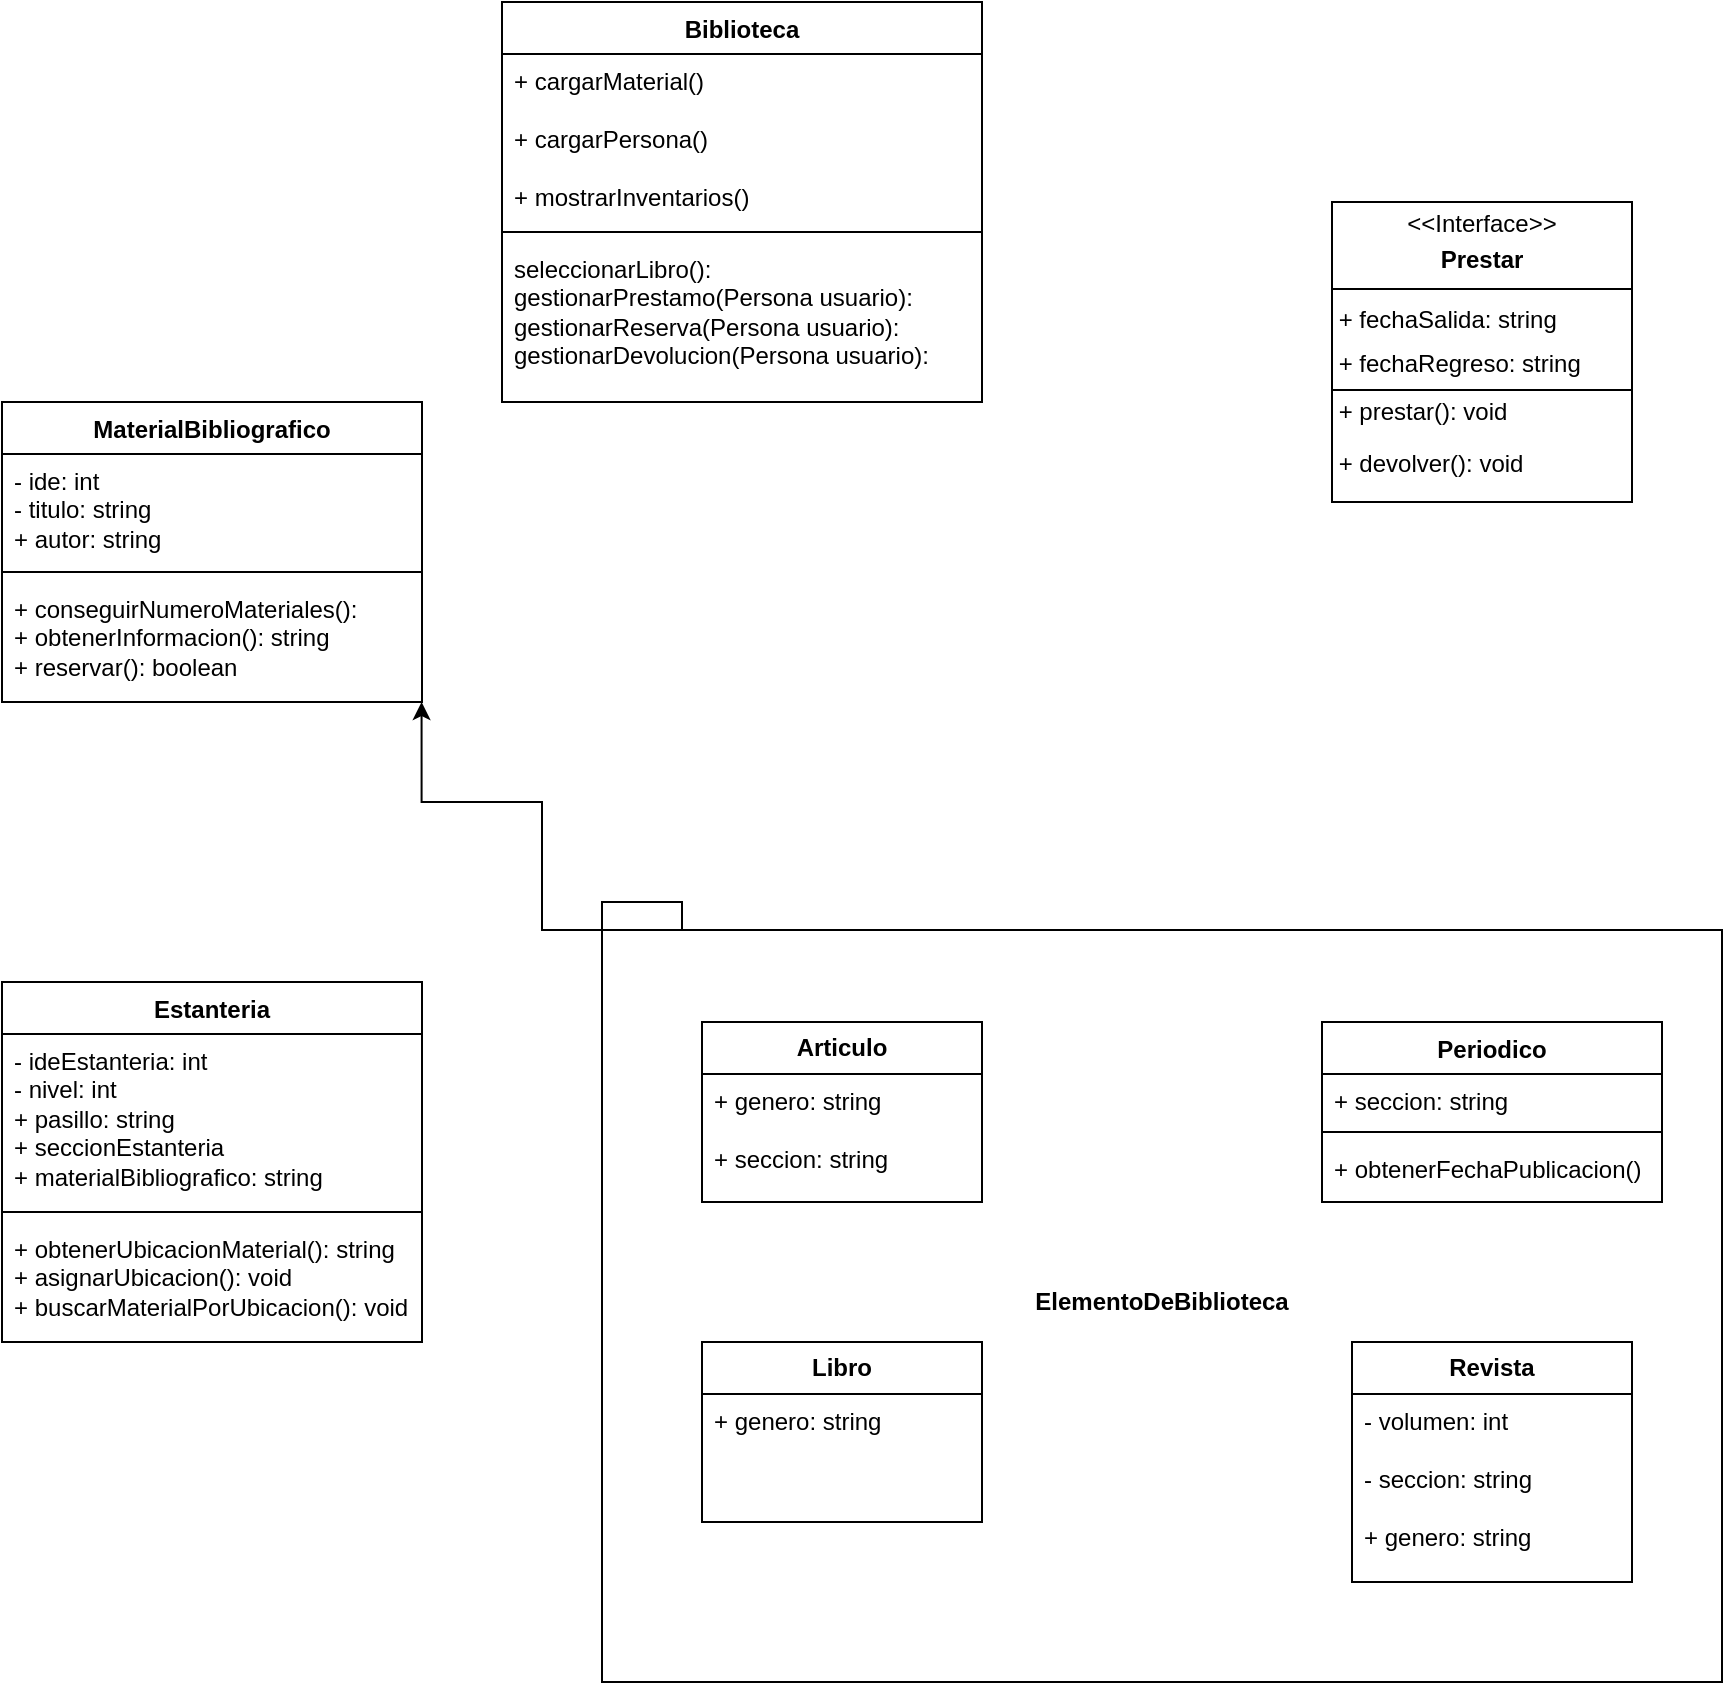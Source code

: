<mxfile version="24.3.1" type="github">
  <diagram name="Página-1" id="5UhaUp2Hi72bsZf6Lmdj">
    <mxGraphModel dx="346" dy="351" grid="1" gridSize="10" guides="1" tooltips="1" connect="1" arrows="1" fold="1" page="1" pageScale="1" pageWidth="827" pageHeight="1169" math="0" shadow="0">
      <root>
        <mxCell id="0" />
        <mxCell id="1" parent="0" />
        <mxCell id="k2bazmmMYpicAM8PdwA0-5" value="MaterialBibliografico" style="swimlane;fontStyle=1;align=center;verticalAlign=top;childLayout=stackLayout;horizontal=1;startSize=26;horizontalStack=0;resizeParent=1;resizeParentMax=0;resizeLast=0;collapsible=1;marginBottom=0;whiteSpace=wrap;html=1;" vertex="1" parent="1">
          <mxGeometry x="50" y="220" width="210" height="150" as="geometry" />
        </mxCell>
        <mxCell id="k2bazmmMYpicAM8PdwA0-6" value="- ide: int&lt;div&gt;- titulo: string&lt;/div&gt;&lt;div&gt;+ autor: string&lt;/div&gt;" style="text;strokeColor=none;fillColor=none;align=left;verticalAlign=top;spacingLeft=4;spacingRight=4;overflow=hidden;rotatable=0;points=[[0,0.5],[1,0.5]];portConstraint=eastwest;whiteSpace=wrap;html=1;" vertex="1" parent="k2bazmmMYpicAM8PdwA0-5">
          <mxGeometry y="26" width="210" height="54" as="geometry" />
        </mxCell>
        <mxCell id="k2bazmmMYpicAM8PdwA0-7" value="" style="line;strokeWidth=1;fillColor=none;align=left;verticalAlign=middle;spacingTop=-1;spacingLeft=3;spacingRight=3;rotatable=0;labelPosition=right;points=[];portConstraint=eastwest;strokeColor=inherit;" vertex="1" parent="k2bazmmMYpicAM8PdwA0-5">
          <mxGeometry y="80" width="210" height="10" as="geometry" />
        </mxCell>
        <mxCell id="k2bazmmMYpicAM8PdwA0-8" value="+ conseguirNumeroMateriales():&lt;div&gt;+ obtenerInformacion(): string&lt;/div&gt;&lt;div&gt;+ reservar(): boolean&lt;/div&gt;" style="text;strokeColor=none;fillColor=none;align=left;verticalAlign=top;spacingLeft=4;spacingRight=4;overflow=hidden;rotatable=0;points=[[0,0.5],[1,0.5]];portConstraint=eastwest;whiteSpace=wrap;html=1;" vertex="1" parent="k2bazmmMYpicAM8PdwA0-5">
          <mxGeometry y="90" width="210" height="60" as="geometry" />
        </mxCell>
        <mxCell id="k2bazmmMYpicAM8PdwA0-9" value="Estanteria" style="swimlane;fontStyle=1;align=center;verticalAlign=top;childLayout=stackLayout;horizontal=1;startSize=26;horizontalStack=0;resizeParent=1;resizeParentMax=0;resizeLast=0;collapsible=1;marginBottom=0;whiteSpace=wrap;html=1;" vertex="1" parent="1">
          <mxGeometry x="50" y="510" width="210" height="180" as="geometry">
            <mxRectangle x="50" y="510" width="90" height="30" as="alternateBounds" />
          </mxGeometry>
        </mxCell>
        <mxCell id="k2bazmmMYpicAM8PdwA0-10" value="- ideEstanteria: int&lt;div&gt;- nivel: int&lt;/div&gt;&lt;div&gt;+ pasillo: string&lt;/div&gt;&lt;div&gt;+ seccionEstanteria&lt;/div&gt;&lt;div&gt;+ materialBibliografico: string&lt;br&gt;&lt;/div&gt;" style="text;strokeColor=none;fillColor=none;align=left;verticalAlign=top;spacingLeft=4;spacingRight=4;overflow=hidden;rotatable=0;points=[[0,0.5],[1,0.5]];portConstraint=eastwest;whiteSpace=wrap;html=1;" vertex="1" parent="k2bazmmMYpicAM8PdwA0-9">
          <mxGeometry y="26" width="210" height="84" as="geometry" />
        </mxCell>
        <mxCell id="k2bazmmMYpicAM8PdwA0-11" value="" style="line;strokeWidth=1;fillColor=none;align=left;verticalAlign=middle;spacingTop=-1;spacingLeft=3;spacingRight=3;rotatable=0;labelPosition=right;points=[];portConstraint=eastwest;strokeColor=inherit;" vertex="1" parent="k2bazmmMYpicAM8PdwA0-9">
          <mxGeometry y="110" width="210" height="10" as="geometry" />
        </mxCell>
        <mxCell id="k2bazmmMYpicAM8PdwA0-12" value="+ obtenerUbicacionMaterial(): string&lt;div&gt;+ asignarUbicacion(): void&lt;/div&gt;&lt;div&gt;+ buscarMaterialPorUbicacion(): void&lt;/div&gt;" style="text;strokeColor=none;fillColor=none;align=left;verticalAlign=top;spacingLeft=4;spacingRight=4;overflow=hidden;rotatable=0;points=[[0,0.5],[1,0.5]];portConstraint=eastwest;whiteSpace=wrap;html=1;" vertex="1" parent="k2bazmmMYpicAM8PdwA0-9">
          <mxGeometry y="120" width="210" height="60" as="geometry" />
        </mxCell>
        <mxCell id="k2bazmmMYpicAM8PdwA0-14" value="&lt;div style=&quot;text-align: left;&quot;&gt;&lt;span style=&quot;background-color: initial;&quot;&gt;ElementoDeBiblioteca&lt;/span&gt;&lt;br&gt;&lt;/div&gt;" style="shape=folder;fontStyle=1;spacingTop=10;tabWidth=40;tabHeight=14;tabPosition=left;html=1;whiteSpace=wrap;" vertex="1" parent="1">
          <mxGeometry x="350" y="470" width="560" height="390" as="geometry" />
        </mxCell>
        <mxCell id="k2bazmmMYpicAM8PdwA0-15" value="Periodico" style="swimlane;fontStyle=1;align=center;verticalAlign=top;childLayout=stackLayout;horizontal=1;startSize=26;horizontalStack=0;resizeParent=1;resizeParentMax=0;resizeLast=0;collapsible=1;marginBottom=0;whiteSpace=wrap;html=1;" vertex="1" parent="1">
          <mxGeometry x="710" y="530" width="170" height="90" as="geometry">
            <mxRectangle x="50" y="510" width="90" height="30" as="alternateBounds" />
          </mxGeometry>
        </mxCell>
        <mxCell id="k2bazmmMYpicAM8PdwA0-16" value="&lt;div&gt;+ seccion: string&lt;/div&gt;" style="text;strokeColor=none;fillColor=none;align=left;verticalAlign=top;spacingLeft=4;spacingRight=4;overflow=hidden;rotatable=0;points=[[0,0.5],[1,0.5]];portConstraint=eastwest;whiteSpace=wrap;html=1;" vertex="1" parent="k2bazmmMYpicAM8PdwA0-15">
          <mxGeometry y="26" width="170" height="24" as="geometry" />
        </mxCell>
        <mxCell id="k2bazmmMYpicAM8PdwA0-17" value="" style="line;strokeWidth=1;fillColor=none;align=left;verticalAlign=middle;spacingTop=-1;spacingLeft=3;spacingRight=3;rotatable=0;labelPosition=right;points=[];portConstraint=eastwest;strokeColor=inherit;" vertex="1" parent="k2bazmmMYpicAM8PdwA0-15">
          <mxGeometry y="50" width="170" height="10" as="geometry" />
        </mxCell>
        <mxCell id="k2bazmmMYpicAM8PdwA0-18" value="+ obtenerFechaPublicacion()" style="text;strokeColor=none;fillColor=none;align=left;verticalAlign=top;spacingLeft=4;spacingRight=4;overflow=hidden;rotatable=0;points=[[0,0.5],[1,0.5]];portConstraint=eastwest;whiteSpace=wrap;html=1;" vertex="1" parent="k2bazmmMYpicAM8PdwA0-15">
          <mxGeometry y="60" width="170" height="30" as="geometry" />
        </mxCell>
        <mxCell id="k2bazmmMYpicAM8PdwA0-19" value="&lt;b&gt;Articulo&lt;/b&gt;" style="swimlane;fontStyle=0;childLayout=stackLayout;horizontal=1;startSize=26;fillColor=none;horizontalStack=0;resizeParent=1;resizeParentMax=0;resizeLast=0;collapsible=1;marginBottom=0;whiteSpace=wrap;html=1;" vertex="1" parent="1">
          <mxGeometry x="400" y="530" width="140" height="90" as="geometry" />
        </mxCell>
        <mxCell id="k2bazmmMYpicAM8PdwA0-20" value="+ genero: string&lt;div&gt;&lt;br&gt;&lt;/div&gt;&lt;div&gt;+ seccion: string&lt;/div&gt;" style="text;strokeColor=none;fillColor=none;align=left;verticalAlign=top;spacingLeft=4;spacingRight=4;overflow=hidden;rotatable=0;points=[[0,0.5],[1,0.5]];portConstraint=eastwest;whiteSpace=wrap;html=1;" vertex="1" parent="k2bazmmMYpicAM8PdwA0-19">
          <mxGeometry y="26" width="140" height="64" as="geometry" />
        </mxCell>
        <mxCell id="k2bazmmMYpicAM8PdwA0-21" value="&lt;b&gt;Libro&lt;/b&gt;" style="swimlane;fontStyle=0;childLayout=stackLayout;horizontal=1;startSize=26;fillColor=none;horizontalStack=0;resizeParent=1;resizeParentMax=0;resizeLast=0;collapsible=1;marginBottom=0;whiteSpace=wrap;html=1;" vertex="1" parent="1">
          <mxGeometry x="400" y="690" width="140" height="90" as="geometry" />
        </mxCell>
        <mxCell id="k2bazmmMYpicAM8PdwA0-22" value="+ genero: string&lt;div&gt;&lt;br&gt;&lt;/div&gt;&lt;div&gt;&lt;br&gt;&lt;/div&gt;" style="text;strokeColor=none;fillColor=none;align=left;verticalAlign=top;spacingLeft=4;spacingRight=4;overflow=hidden;rotatable=0;points=[[0,0.5],[1,0.5]];portConstraint=eastwest;whiteSpace=wrap;html=1;" vertex="1" parent="k2bazmmMYpicAM8PdwA0-21">
          <mxGeometry y="26" width="140" height="64" as="geometry" />
        </mxCell>
        <mxCell id="k2bazmmMYpicAM8PdwA0-23" value="&lt;b&gt;Revista&lt;/b&gt;" style="swimlane;fontStyle=0;childLayout=stackLayout;horizontal=1;startSize=26;fillColor=none;horizontalStack=0;resizeParent=1;resizeParentMax=0;resizeLast=0;collapsible=1;marginBottom=0;whiteSpace=wrap;html=1;" vertex="1" parent="1">
          <mxGeometry x="725" y="690" width="140" height="120" as="geometry" />
        </mxCell>
        <mxCell id="k2bazmmMYpicAM8PdwA0-24" value="- volumen: int&lt;div&gt;&lt;br&gt;&lt;/div&gt;&lt;div&gt;- seccion: string&lt;/div&gt;&lt;div&gt;&lt;br&gt;&lt;/div&gt;&lt;div&gt;+ genero: string&lt;/div&gt;" style="text;strokeColor=none;fillColor=none;align=left;verticalAlign=top;spacingLeft=4;spacingRight=4;overflow=hidden;rotatable=0;points=[[0,0.5],[1,0.5]];portConstraint=eastwest;whiteSpace=wrap;html=1;" vertex="1" parent="k2bazmmMYpicAM8PdwA0-23">
          <mxGeometry y="26" width="140" height="94" as="geometry" />
        </mxCell>
        <mxCell id="k2bazmmMYpicAM8PdwA0-25" value="&lt;p style=&quot;margin:0px;margin-top:4px;text-align:center;&quot;&gt;&amp;lt;&amp;lt;Interface&amp;gt;&amp;gt;&lt;/p&gt;&lt;p style=&quot;margin:0px;margin-top:4px;text-align:center;&quot;&gt;&lt;b&gt;Prestar&lt;/b&gt;&lt;/p&gt;&lt;hr size=&quot;1&quot; style=&quot;border-style:solid;&quot;&gt;&lt;div style=&quot;height:2px;&quot;&gt;&lt;br&gt;&lt;/div&gt;&lt;div style=&quot;height:2px;&quot;&gt;&amp;nbsp;+ fechaSalida: string&lt;/div&gt;&lt;div style=&quot;height:2px;&quot;&gt;&lt;br&gt;&lt;/div&gt;&lt;div style=&quot;height:2px;&quot;&gt;&lt;br&gt;&lt;/div&gt;&lt;div style=&quot;height:2px;&quot;&gt;&lt;br&gt;&lt;/div&gt;&lt;div style=&quot;height:2px;&quot;&gt;&lt;br&gt;&lt;/div&gt;&lt;div style=&quot;height:2px;&quot;&gt;&lt;br&gt;&lt;/div&gt;&lt;div style=&quot;height:2px;&quot;&gt;&lt;br&gt;&lt;/div&gt;&lt;div style=&quot;height:2px;&quot;&gt;&lt;br&gt;&lt;/div&gt;&lt;div style=&quot;height:2px;&quot;&gt;&lt;br&gt;&lt;/div&gt;&lt;div style=&quot;height:2px;&quot;&gt;&lt;br&gt;&lt;/div&gt;&lt;div style=&quot;height:2px;&quot;&gt;&lt;br&gt;&lt;/div&gt;&lt;div style=&quot;height:2px;&quot;&gt;&amp;nbsp;+ fechaRegreso: string&lt;/div&gt;&lt;div style=&quot;height:2px;&quot;&gt;&lt;br&gt;&lt;/div&gt;&lt;div style=&quot;height:2px;&quot;&gt;&lt;br&gt;&lt;/div&gt;&lt;div style=&quot;height:2px;&quot;&gt;&lt;br&gt;&lt;/div&gt;&lt;div style=&quot;height:2px;&quot;&gt;&lt;br&gt;&lt;/div&gt;&lt;div style=&quot;height:2px;&quot;&gt;&lt;br&gt;&lt;/div&gt;&lt;div style=&quot;height:2px;&quot;&gt;&lt;br&gt;&lt;/div&gt;&lt;div style=&quot;height:2px;&quot;&gt;&lt;br&gt;&lt;/div&gt;&lt;div style=&quot;height:2px;&quot;&gt;&lt;br&gt;&lt;/div&gt;&lt;div style=&quot;height:2px;&quot;&gt;&lt;br&gt;&lt;/div&gt;&lt;div style=&quot;height:2px;&quot;&gt;&lt;br&gt;&lt;/div&gt;&lt;div style=&quot;height:2px;&quot;&gt;&amp;nbsp;&lt;/div&gt;&lt;div style=&quot;height:2px;&quot;&gt;&amp;nbsp;+ prestar(): void&lt;/div&gt;&lt;div style=&quot;height:2px;&quot;&gt;&lt;br&gt;&lt;/div&gt;&lt;div style=&quot;height:2px;&quot;&gt;&lt;br&gt;&lt;/div&gt;&lt;div style=&quot;height:2px;&quot;&gt;&lt;br&gt;&lt;/div&gt;&lt;div style=&quot;height:2px;&quot;&gt;&lt;br&gt;&lt;/div&gt;&lt;div style=&quot;height:2px;&quot;&gt;&lt;br&gt;&lt;/div&gt;&lt;div style=&quot;height:2px;&quot;&gt;&lt;br&gt;&amp;nbsp;+ devolver(): void&lt;/div&gt;" style="verticalAlign=top;align=left;overflow=fill;html=1;whiteSpace=wrap;" vertex="1" parent="1">
          <mxGeometry x="715" y="120" width="150" height="150" as="geometry" />
        </mxCell>
        <mxCell id="k2bazmmMYpicAM8PdwA0-26" value="" style="line;strokeWidth=1;fillColor=none;align=left;verticalAlign=middle;spacingTop=-1;spacingLeft=3;spacingRight=3;rotatable=0;labelPosition=right;points=[];portConstraint=eastwest;strokeColor=inherit;movable=0;resizable=0;deletable=0;editable=0;locked=1;connectable=0;" vertex="1" parent="1">
          <mxGeometry x="715" y="210" width="150" height="8" as="geometry" />
        </mxCell>
        <mxCell id="k2bazmmMYpicAM8PdwA0-27" style="edgeStyle=orthogonalEdgeStyle;rounded=0;orthogonalLoop=1;jettySize=auto;html=1;exitX=0;exitY=0;exitDx=0;exitDy=14;exitPerimeter=0;entryX=0.999;entryY=1;entryDx=0;entryDy=0;entryPerimeter=0;" edge="1" parent="1" source="k2bazmmMYpicAM8PdwA0-14" target="k2bazmmMYpicAM8PdwA0-8">
          <mxGeometry relative="1" as="geometry">
            <mxPoint x="260" y="380" as="targetPoint" />
            <Array as="points">
              <mxPoint x="320" y="484" />
              <mxPoint x="320" y="420" />
              <mxPoint x="260" y="420" />
            </Array>
          </mxGeometry>
        </mxCell>
        <mxCell id="k2bazmmMYpicAM8PdwA0-34" value="Biblioteca" style="swimlane;fontStyle=1;align=center;verticalAlign=top;childLayout=stackLayout;horizontal=1;startSize=26;horizontalStack=0;resizeParent=1;resizeParentMax=0;resizeLast=0;collapsible=1;marginBottom=0;whiteSpace=wrap;html=1;" vertex="1" parent="1">
          <mxGeometry x="300" y="20" width="240" height="200" as="geometry">
            <mxRectangle x="50" y="510" width="90" height="30" as="alternateBounds" />
          </mxGeometry>
        </mxCell>
        <mxCell id="k2bazmmMYpicAM8PdwA0-35" value="+ cargarMaterial()&lt;div&gt;&lt;br&gt;&lt;div&gt;+ cargarPersona()&lt;/div&gt;&lt;div&gt;&lt;br&gt;&lt;div&gt;+ mostrarInventarios()&lt;/div&gt;&lt;/div&gt;&lt;/div&gt;" style="text;strokeColor=none;fillColor=none;align=left;verticalAlign=top;spacingLeft=4;spacingRight=4;overflow=hidden;rotatable=0;points=[[0,0.5],[1,0.5]];portConstraint=eastwest;whiteSpace=wrap;html=1;" vertex="1" parent="k2bazmmMYpicAM8PdwA0-34">
          <mxGeometry y="26" width="240" height="84" as="geometry" />
        </mxCell>
        <mxCell id="k2bazmmMYpicAM8PdwA0-36" value="" style="line;strokeWidth=1;fillColor=none;align=left;verticalAlign=middle;spacingTop=-1;spacingLeft=3;spacingRight=3;rotatable=0;labelPosition=right;points=[];portConstraint=eastwest;strokeColor=inherit;" vertex="1" parent="k2bazmmMYpicAM8PdwA0-34">
          <mxGeometry y="110" width="240" height="10" as="geometry" />
        </mxCell>
        <mxCell id="k2bazmmMYpicAM8PdwA0-37" value="&lt;div&gt;seleccionarLibro():&amp;nbsp;&lt;/div&gt;&lt;div&gt;gestionarPrestamo(Persona usuario):&amp;nbsp;&lt;/div&gt;&lt;div&gt;gestionarReserva(Persona usuario):&amp;nbsp;&lt;/div&gt;&lt;div&gt;gestionarDevolucion(Persona usuario):&lt;/div&gt;" style="text;strokeColor=none;fillColor=none;align=left;verticalAlign=top;spacingLeft=4;spacingRight=4;overflow=hidden;rotatable=0;points=[[0,0.5],[1,0.5]];portConstraint=eastwest;whiteSpace=wrap;html=1;" vertex="1" parent="k2bazmmMYpicAM8PdwA0-34">
          <mxGeometry y="120" width="240" height="80" as="geometry" />
        </mxCell>
      </root>
    </mxGraphModel>
  </diagram>
</mxfile>
